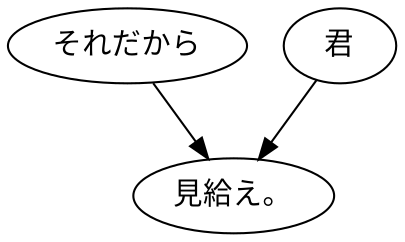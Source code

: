 digraph graph5530 {
	node0 [label="それだから"];
	node1 [label="君"];
	node2 [label="見給え。"];
	node0 -> node2;
	node1 -> node2;
}
